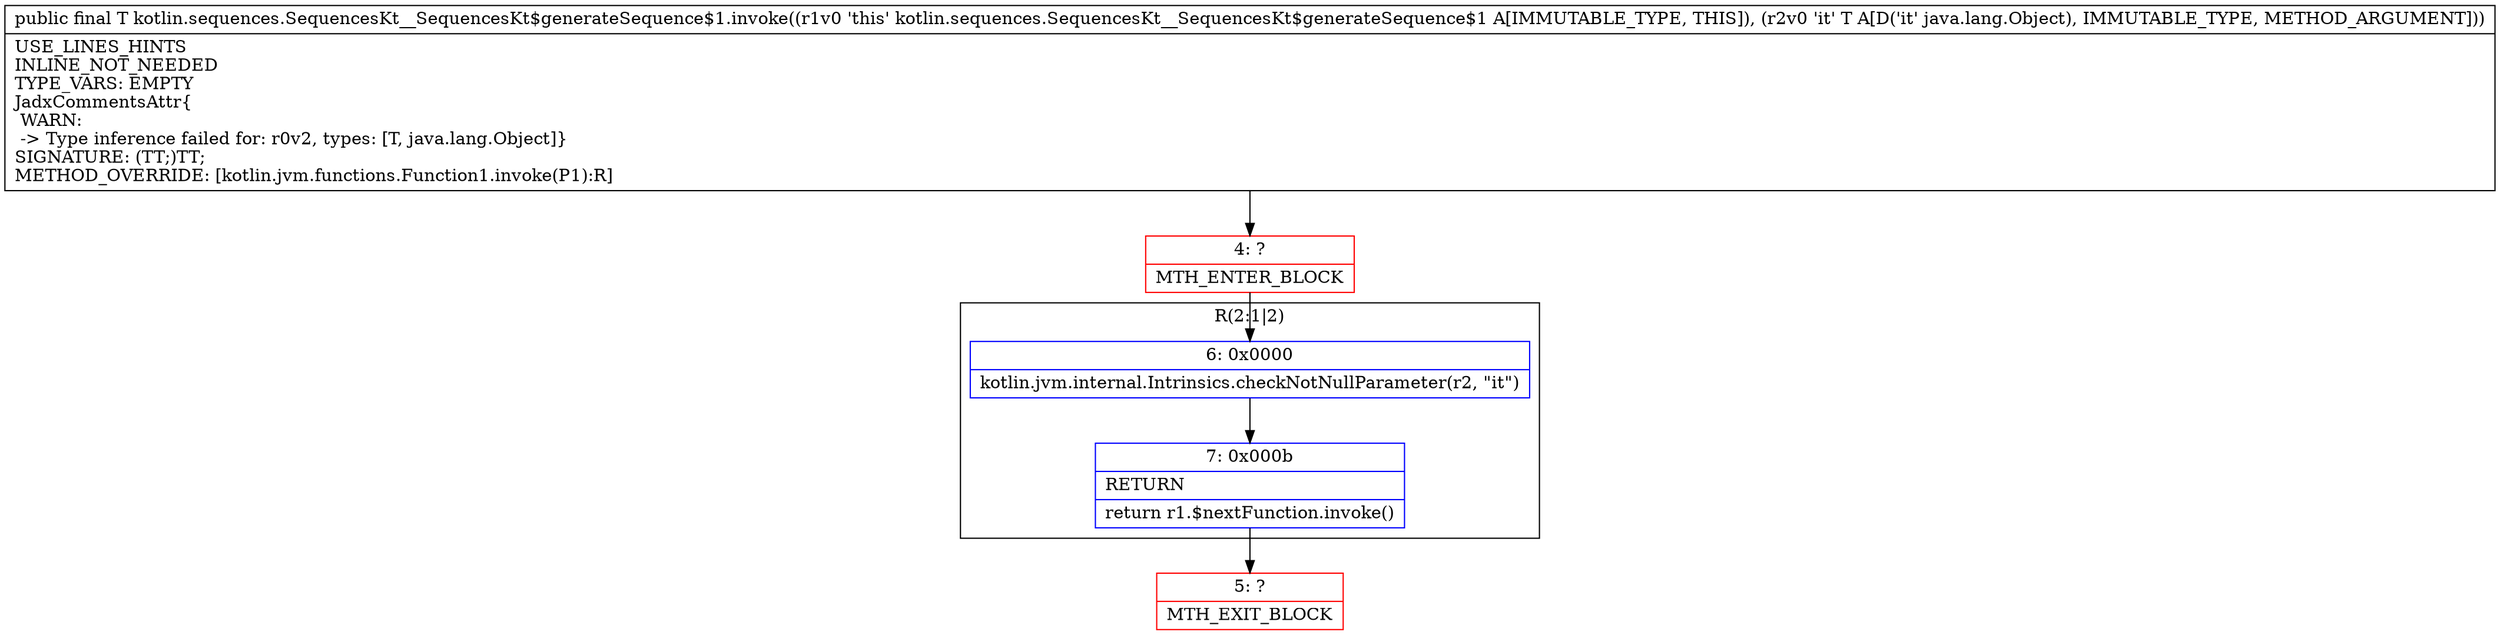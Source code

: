 digraph "CFG forkotlin.sequences.SequencesKt__SequencesKt$generateSequence$1.invoke(Ljava\/lang\/Object;)Ljava\/lang\/Object;" {
subgraph cluster_Region_1044089607 {
label = "R(2:1|2)";
node [shape=record,color=blue];
Node_6 [shape=record,label="{6\:\ 0x0000|kotlin.jvm.internal.Intrinsics.checkNotNullParameter(r2, \"it\")\l}"];
Node_7 [shape=record,label="{7\:\ 0x000b|RETURN\l|return r1.$nextFunction.invoke()\l}"];
}
Node_4 [shape=record,color=red,label="{4\:\ ?|MTH_ENTER_BLOCK\l}"];
Node_5 [shape=record,color=red,label="{5\:\ ?|MTH_EXIT_BLOCK\l}"];
MethodNode[shape=record,label="{public final T kotlin.sequences.SequencesKt__SequencesKt$generateSequence$1.invoke((r1v0 'this' kotlin.sequences.SequencesKt__SequencesKt$generateSequence$1 A[IMMUTABLE_TYPE, THIS]), (r2v0 'it' T A[D('it' java.lang.Object), IMMUTABLE_TYPE, METHOD_ARGUMENT]))  | USE_LINES_HINTS\lINLINE_NOT_NEEDED\lTYPE_VARS: EMPTY\lJadxCommentsAttr\{\l WARN: \l \-\> Type inference failed for: r0v2, types: [T, java.lang.Object]\}\lSIGNATURE: (TT;)TT;\lMETHOD_OVERRIDE: [kotlin.jvm.functions.Function1.invoke(P1):R]\l}"];
MethodNode -> Node_4;Node_6 -> Node_7;
Node_7 -> Node_5;
Node_4 -> Node_6;
}

